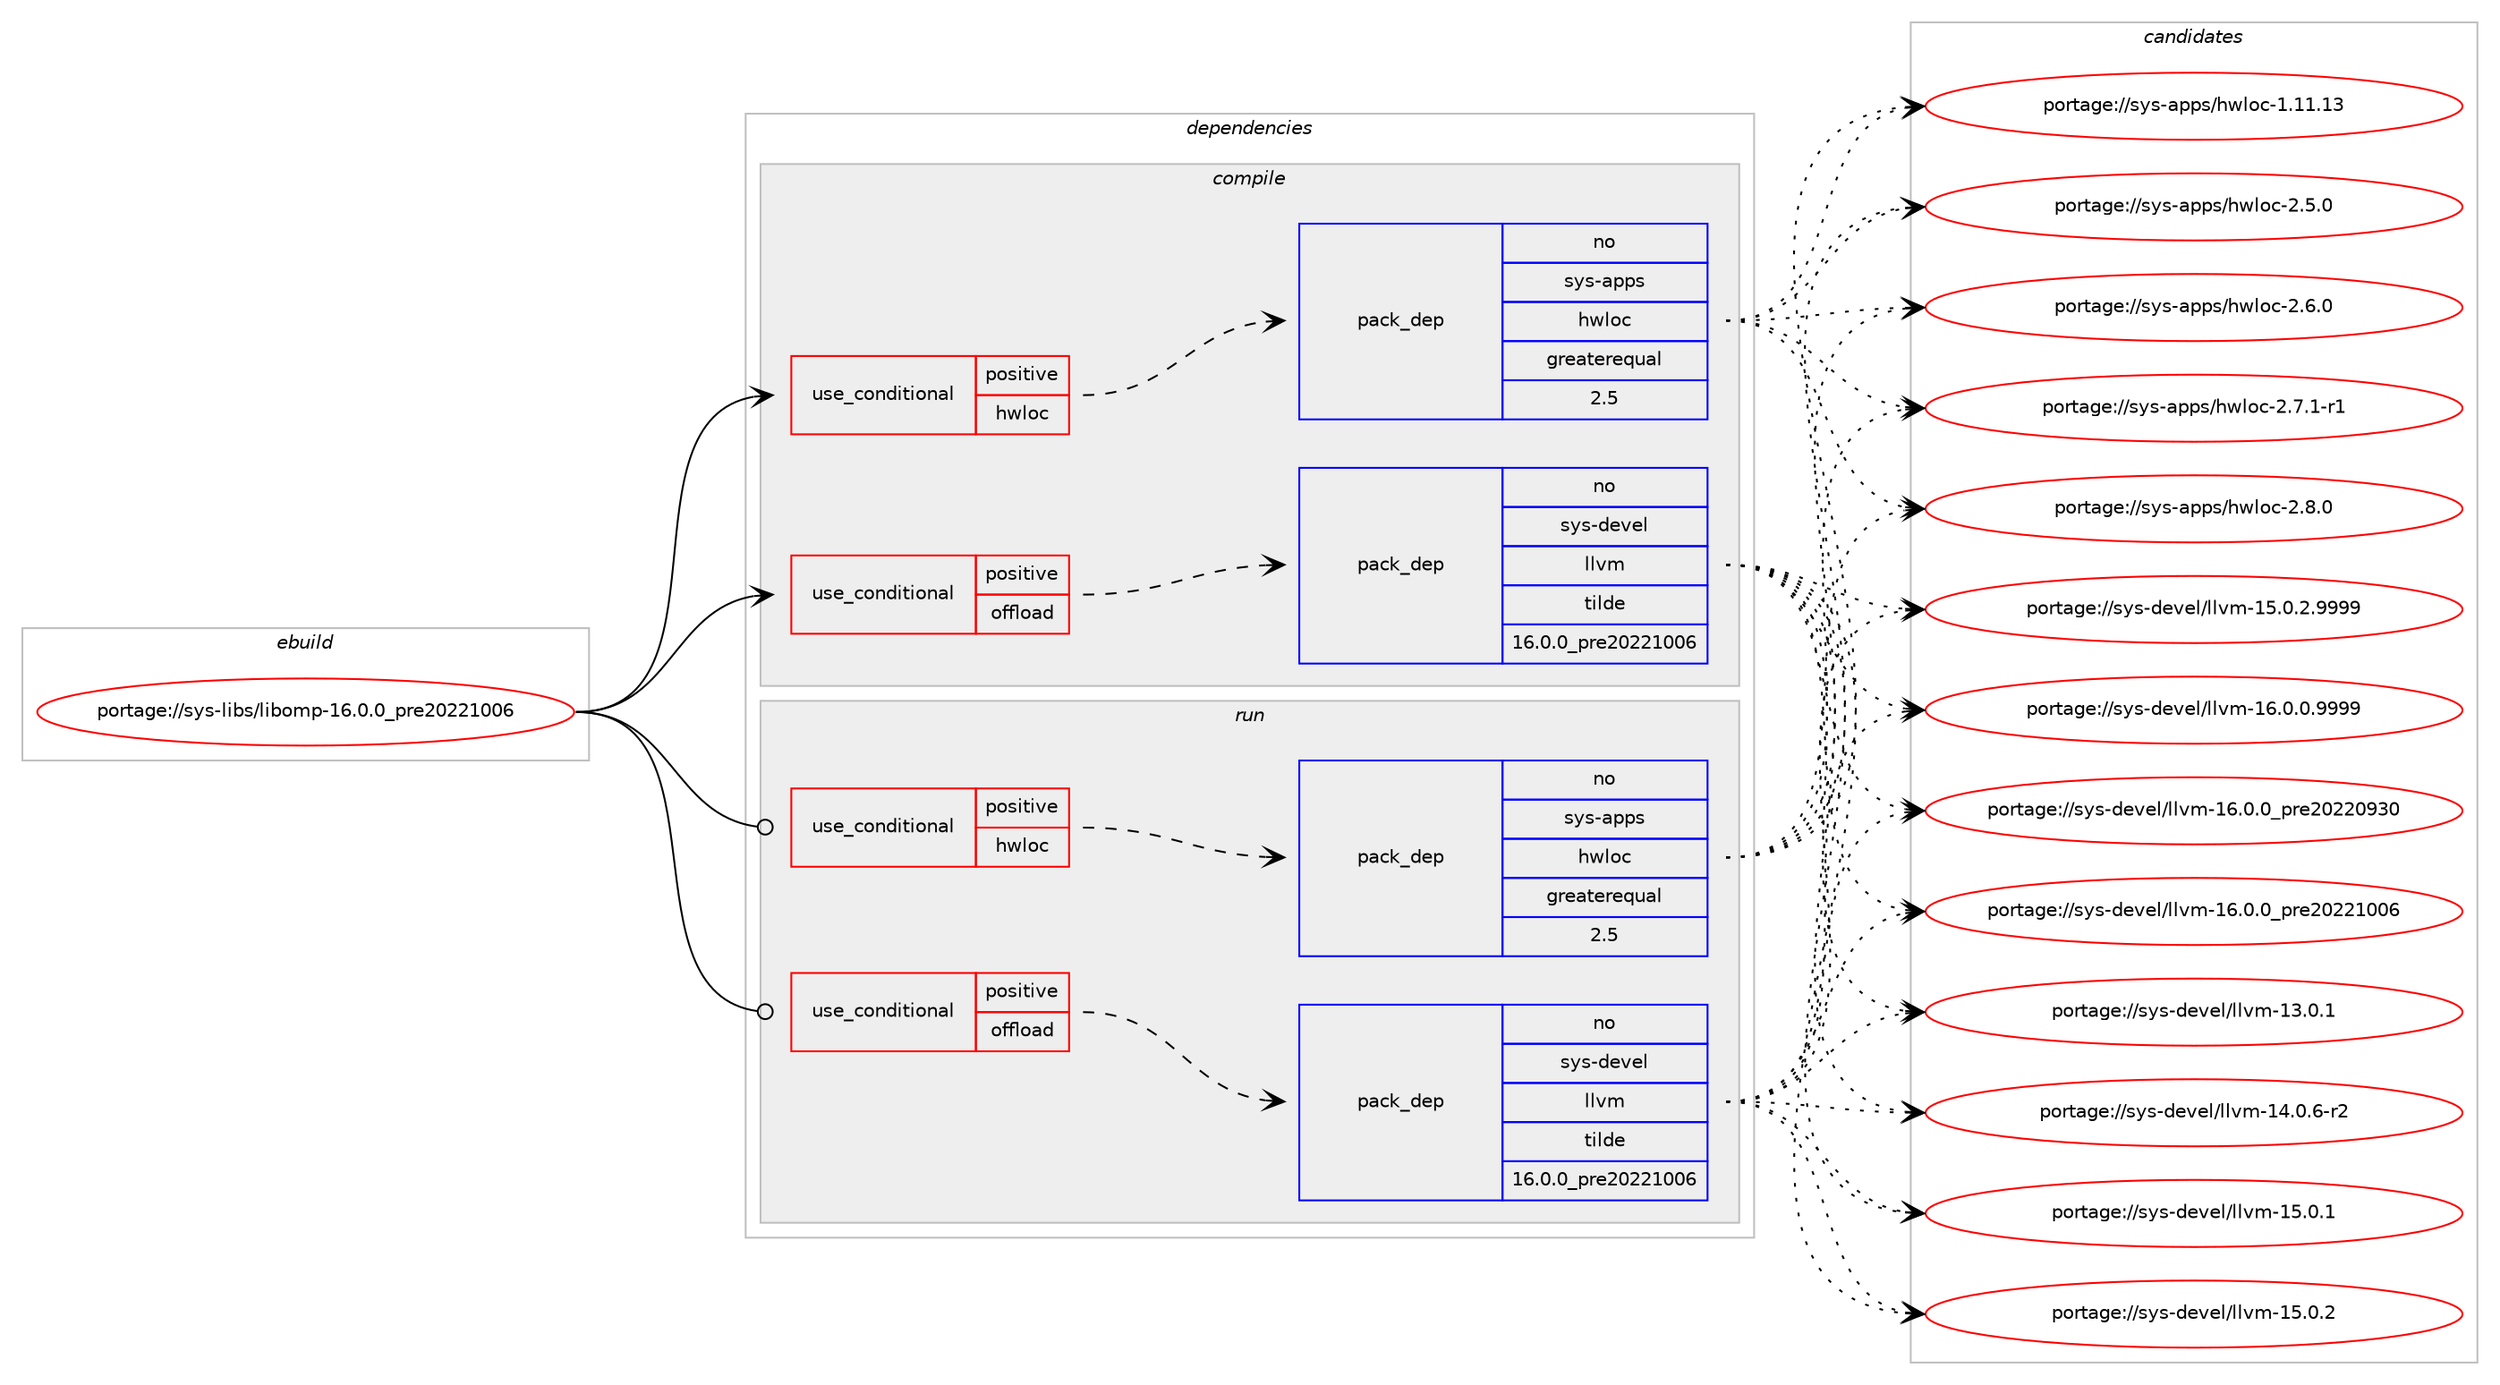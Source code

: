 digraph prolog {

# *************
# Graph options
# *************

newrank=true;
concentrate=true;
compound=true;
graph [rankdir=LR,fontname=Helvetica,fontsize=10,ranksep=1.5];#, ranksep=2.5, nodesep=0.2];
edge  [arrowhead=vee];
node  [fontname=Helvetica,fontsize=10];

# **********
# The ebuild
# **********

subgraph cluster_leftcol {
color=gray;
rank=same;
label=<<i>ebuild</i>>;
id [label="portage://sys-libs/libomp-16.0.0_pre20221006", color=red, width=4, href="../sys-libs/libomp-16.0.0_pre20221006.svg"];
}

# ****************
# The dependencies
# ****************

subgraph cluster_midcol {
color=gray;
label=<<i>dependencies</i>>;
subgraph cluster_compile {
fillcolor="#eeeeee";
style=filled;
label=<<i>compile</i>>;
subgraph cond581 {
dependency1060 [label=<<TABLE BORDER="0" CELLBORDER="1" CELLSPACING="0" CELLPADDING="4"><TR><TD ROWSPAN="3" CELLPADDING="10">use_conditional</TD></TR><TR><TD>positive</TD></TR><TR><TD>hwloc</TD></TR></TABLE>>, shape=none, color=red];
subgraph pack472 {
dependency1061 [label=<<TABLE BORDER="0" CELLBORDER="1" CELLSPACING="0" CELLPADDING="4" WIDTH="220"><TR><TD ROWSPAN="6" CELLPADDING="30">pack_dep</TD></TR><TR><TD WIDTH="110">no</TD></TR><TR><TD>sys-apps</TD></TR><TR><TD>hwloc</TD></TR><TR><TD>greaterequal</TD></TR><TR><TD>2.5</TD></TR></TABLE>>, shape=none, color=blue];
}
dependency1060:e -> dependency1061:w [weight=20,style="dashed",arrowhead="vee"];
}
id:e -> dependency1060:w [weight=20,style="solid",arrowhead="vee"];
subgraph cond582 {
dependency1062 [label=<<TABLE BORDER="0" CELLBORDER="1" CELLSPACING="0" CELLPADDING="4"><TR><TD ROWSPAN="3" CELLPADDING="10">use_conditional</TD></TR><TR><TD>positive</TD></TR><TR><TD>offload</TD></TR></TABLE>>, shape=none, color=red];
# *** BEGIN UNKNOWN DEPENDENCY TYPE (TODO) ***
# dependency1062 -> package_dependency(portage://sys-libs/libomp-16.0.0_pre20221006,install,no,virtual,libelf,none,[,,],any_same_slot,[use(optenable(abi_x86_32),negative),use(optenable(abi_x86_64),negative),use(optenable(abi_x86_x32),negative),use(optenable(abi_mips_n32),negative),use(optenable(abi_mips_n64),negative),use(optenable(abi_mips_o32),negative),use(optenable(abi_s390_32),negative),use(optenable(abi_s390_64),negative)])
# *** END UNKNOWN DEPENDENCY TYPE (TODO) ***

# *** BEGIN UNKNOWN DEPENDENCY TYPE (TODO) ***
# dependency1062 -> package_dependency(portage://sys-libs/libomp-16.0.0_pre20221006,install,no,dev-libs,libffi,none,[,,],any_same_slot,[use(optenable(abi_x86_32),negative),use(optenable(abi_x86_64),negative),use(optenable(abi_x86_x32),negative),use(optenable(abi_mips_n32),negative),use(optenable(abi_mips_n64),negative),use(optenable(abi_mips_o32),negative),use(optenable(abi_s390_32),negative),use(optenable(abi_s390_64),negative)])
# *** END UNKNOWN DEPENDENCY TYPE (TODO) ***

subgraph pack473 {
dependency1063 [label=<<TABLE BORDER="0" CELLBORDER="1" CELLSPACING="0" CELLPADDING="4" WIDTH="220"><TR><TD ROWSPAN="6" CELLPADDING="30">pack_dep</TD></TR><TR><TD WIDTH="110">no</TD></TR><TR><TD>sys-devel</TD></TR><TR><TD>llvm</TD></TR><TR><TD>tilde</TD></TR><TR><TD>16.0.0_pre20221006</TD></TR></TABLE>>, shape=none, color=blue];
}
dependency1062:e -> dependency1063:w [weight=20,style="dashed",arrowhead="vee"];
}
id:e -> dependency1062:w [weight=20,style="solid",arrowhead="vee"];
# *** BEGIN UNKNOWN DEPENDENCY TYPE (TODO) ***
# id -> package_dependency(portage://sys-libs/libomp-16.0.0_pre20221006,install,strong,sys-devel,llvm,none,[,,],[slot(0)],[])
# *** END UNKNOWN DEPENDENCY TYPE (TODO) ***

}
subgraph cluster_compileandrun {
fillcolor="#eeeeee";
style=filled;
label=<<i>compile and run</i>>;
}
subgraph cluster_run {
fillcolor="#eeeeee";
style=filled;
label=<<i>run</i>>;
subgraph cond583 {
dependency1064 [label=<<TABLE BORDER="0" CELLBORDER="1" CELLSPACING="0" CELLPADDING="4"><TR><TD ROWSPAN="3" CELLPADDING="10">use_conditional</TD></TR><TR><TD>positive</TD></TR><TR><TD>hwloc</TD></TR></TABLE>>, shape=none, color=red];
subgraph pack474 {
dependency1065 [label=<<TABLE BORDER="0" CELLBORDER="1" CELLSPACING="0" CELLPADDING="4" WIDTH="220"><TR><TD ROWSPAN="6" CELLPADDING="30">pack_dep</TD></TR><TR><TD WIDTH="110">no</TD></TR><TR><TD>sys-apps</TD></TR><TR><TD>hwloc</TD></TR><TR><TD>greaterequal</TD></TR><TR><TD>2.5</TD></TR></TABLE>>, shape=none, color=blue];
}
dependency1064:e -> dependency1065:w [weight=20,style="dashed",arrowhead="vee"];
}
id:e -> dependency1064:w [weight=20,style="solid",arrowhead="odot"];
subgraph cond584 {
dependency1066 [label=<<TABLE BORDER="0" CELLBORDER="1" CELLSPACING="0" CELLPADDING="4"><TR><TD ROWSPAN="3" CELLPADDING="10">use_conditional</TD></TR><TR><TD>positive</TD></TR><TR><TD>offload</TD></TR></TABLE>>, shape=none, color=red];
# *** BEGIN UNKNOWN DEPENDENCY TYPE (TODO) ***
# dependency1066 -> package_dependency(portage://sys-libs/libomp-16.0.0_pre20221006,run,no,virtual,libelf,none,[,,],any_same_slot,[use(optenable(abi_x86_32),negative),use(optenable(abi_x86_64),negative),use(optenable(abi_x86_x32),negative),use(optenable(abi_mips_n32),negative),use(optenable(abi_mips_n64),negative),use(optenable(abi_mips_o32),negative),use(optenable(abi_s390_32),negative),use(optenable(abi_s390_64),negative)])
# *** END UNKNOWN DEPENDENCY TYPE (TODO) ***

# *** BEGIN UNKNOWN DEPENDENCY TYPE (TODO) ***
# dependency1066 -> package_dependency(portage://sys-libs/libomp-16.0.0_pre20221006,run,no,dev-libs,libffi,none,[,,],any_same_slot,[use(optenable(abi_x86_32),negative),use(optenable(abi_x86_64),negative),use(optenable(abi_x86_x32),negative),use(optenable(abi_mips_n32),negative),use(optenable(abi_mips_n64),negative),use(optenable(abi_mips_o32),negative),use(optenable(abi_s390_32),negative),use(optenable(abi_s390_64),negative)])
# *** END UNKNOWN DEPENDENCY TYPE (TODO) ***

subgraph pack475 {
dependency1067 [label=<<TABLE BORDER="0" CELLBORDER="1" CELLSPACING="0" CELLPADDING="4" WIDTH="220"><TR><TD ROWSPAN="6" CELLPADDING="30">pack_dep</TD></TR><TR><TD WIDTH="110">no</TD></TR><TR><TD>sys-devel</TD></TR><TR><TD>llvm</TD></TR><TR><TD>tilde</TD></TR><TR><TD>16.0.0_pre20221006</TD></TR></TABLE>>, shape=none, color=blue];
}
dependency1066:e -> dependency1067:w [weight=20,style="dashed",arrowhead="vee"];
}
id:e -> dependency1066:w [weight=20,style="solid",arrowhead="odot"];
}
}

# **************
# The candidates
# **************

subgraph cluster_choices {
rank=same;
color=gray;
label=<<i>candidates</i>>;

subgraph choice472 {
color=black;
nodesep=1;
choice115121115459711211211547104119108111994549464949464951 [label="portage://sys-apps/hwloc-1.11.13", color=red, width=4,href="../sys-apps/hwloc-1.11.13.svg"];
choice11512111545971121121154710411910811199455046534648 [label="portage://sys-apps/hwloc-2.5.0", color=red, width=4,href="../sys-apps/hwloc-2.5.0.svg"];
choice11512111545971121121154710411910811199455046544648 [label="portage://sys-apps/hwloc-2.6.0", color=red, width=4,href="../sys-apps/hwloc-2.6.0.svg"];
choice115121115459711211211547104119108111994550465546494511449 [label="portage://sys-apps/hwloc-2.7.1-r1", color=red, width=4,href="../sys-apps/hwloc-2.7.1-r1.svg"];
choice11512111545971121121154710411910811199455046564648 [label="portage://sys-apps/hwloc-2.8.0", color=red, width=4,href="../sys-apps/hwloc-2.8.0.svg"];
dependency1061:e -> choice115121115459711211211547104119108111994549464949464951:w [style=dotted,weight="100"];
dependency1061:e -> choice11512111545971121121154710411910811199455046534648:w [style=dotted,weight="100"];
dependency1061:e -> choice11512111545971121121154710411910811199455046544648:w [style=dotted,weight="100"];
dependency1061:e -> choice115121115459711211211547104119108111994550465546494511449:w [style=dotted,weight="100"];
dependency1061:e -> choice11512111545971121121154710411910811199455046564648:w [style=dotted,weight="100"];
}
subgraph choice473 {
color=black;
nodesep=1;
choice115121115451001011181011084710810811810945495146484649 [label="portage://sys-devel/llvm-13.0.1", color=red, width=4,href="../sys-devel/llvm-13.0.1.svg"];
choice1151211154510010111810110847108108118109454952464846544511450 [label="portage://sys-devel/llvm-14.0.6-r2", color=red, width=4,href="../sys-devel/llvm-14.0.6-r2.svg"];
choice115121115451001011181011084710810811810945495346484649 [label="portage://sys-devel/llvm-15.0.1", color=red, width=4,href="../sys-devel/llvm-15.0.1.svg"];
choice115121115451001011181011084710810811810945495346484650 [label="portage://sys-devel/llvm-15.0.2", color=red, width=4,href="../sys-devel/llvm-15.0.2.svg"];
choice1151211154510010111810110847108108118109454953464846504657575757 [label="portage://sys-devel/llvm-15.0.2.9999", color=red, width=4,href="../sys-devel/llvm-15.0.2.9999.svg"];
choice1151211154510010111810110847108108118109454954464846484657575757 [label="portage://sys-devel/llvm-16.0.0.9999", color=red, width=4,href="../sys-devel/llvm-16.0.0.9999.svg"];
choice115121115451001011181011084710810811810945495446484648951121141015048505048575148 [label="portage://sys-devel/llvm-16.0.0_pre20220930", color=red, width=4,href="../sys-devel/llvm-16.0.0_pre20220930.svg"];
choice115121115451001011181011084710810811810945495446484648951121141015048505049484854 [label="portage://sys-devel/llvm-16.0.0_pre20221006", color=red, width=4,href="../sys-devel/llvm-16.0.0_pre20221006.svg"];
dependency1063:e -> choice115121115451001011181011084710810811810945495146484649:w [style=dotted,weight="100"];
dependency1063:e -> choice1151211154510010111810110847108108118109454952464846544511450:w [style=dotted,weight="100"];
dependency1063:e -> choice115121115451001011181011084710810811810945495346484649:w [style=dotted,weight="100"];
dependency1063:e -> choice115121115451001011181011084710810811810945495346484650:w [style=dotted,weight="100"];
dependency1063:e -> choice1151211154510010111810110847108108118109454953464846504657575757:w [style=dotted,weight="100"];
dependency1063:e -> choice1151211154510010111810110847108108118109454954464846484657575757:w [style=dotted,weight="100"];
dependency1063:e -> choice115121115451001011181011084710810811810945495446484648951121141015048505048575148:w [style=dotted,weight="100"];
dependency1063:e -> choice115121115451001011181011084710810811810945495446484648951121141015048505049484854:w [style=dotted,weight="100"];
}
subgraph choice474 {
color=black;
nodesep=1;
choice115121115459711211211547104119108111994549464949464951 [label="portage://sys-apps/hwloc-1.11.13", color=red, width=4,href="../sys-apps/hwloc-1.11.13.svg"];
choice11512111545971121121154710411910811199455046534648 [label="portage://sys-apps/hwloc-2.5.0", color=red, width=4,href="../sys-apps/hwloc-2.5.0.svg"];
choice11512111545971121121154710411910811199455046544648 [label="portage://sys-apps/hwloc-2.6.0", color=red, width=4,href="../sys-apps/hwloc-2.6.0.svg"];
choice115121115459711211211547104119108111994550465546494511449 [label="portage://sys-apps/hwloc-2.7.1-r1", color=red, width=4,href="../sys-apps/hwloc-2.7.1-r1.svg"];
choice11512111545971121121154710411910811199455046564648 [label="portage://sys-apps/hwloc-2.8.0", color=red, width=4,href="../sys-apps/hwloc-2.8.0.svg"];
dependency1065:e -> choice115121115459711211211547104119108111994549464949464951:w [style=dotted,weight="100"];
dependency1065:e -> choice11512111545971121121154710411910811199455046534648:w [style=dotted,weight="100"];
dependency1065:e -> choice11512111545971121121154710411910811199455046544648:w [style=dotted,weight="100"];
dependency1065:e -> choice115121115459711211211547104119108111994550465546494511449:w [style=dotted,weight="100"];
dependency1065:e -> choice11512111545971121121154710411910811199455046564648:w [style=dotted,weight="100"];
}
subgraph choice475 {
color=black;
nodesep=1;
choice115121115451001011181011084710810811810945495146484649 [label="portage://sys-devel/llvm-13.0.1", color=red, width=4,href="../sys-devel/llvm-13.0.1.svg"];
choice1151211154510010111810110847108108118109454952464846544511450 [label="portage://sys-devel/llvm-14.0.6-r2", color=red, width=4,href="../sys-devel/llvm-14.0.6-r2.svg"];
choice115121115451001011181011084710810811810945495346484649 [label="portage://sys-devel/llvm-15.0.1", color=red, width=4,href="../sys-devel/llvm-15.0.1.svg"];
choice115121115451001011181011084710810811810945495346484650 [label="portage://sys-devel/llvm-15.0.2", color=red, width=4,href="../sys-devel/llvm-15.0.2.svg"];
choice1151211154510010111810110847108108118109454953464846504657575757 [label="portage://sys-devel/llvm-15.0.2.9999", color=red, width=4,href="../sys-devel/llvm-15.0.2.9999.svg"];
choice1151211154510010111810110847108108118109454954464846484657575757 [label="portage://sys-devel/llvm-16.0.0.9999", color=red, width=4,href="../sys-devel/llvm-16.0.0.9999.svg"];
choice115121115451001011181011084710810811810945495446484648951121141015048505048575148 [label="portage://sys-devel/llvm-16.0.0_pre20220930", color=red, width=4,href="../sys-devel/llvm-16.0.0_pre20220930.svg"];
choice115121115451001011181011084710810811810945495446484648951121141015048505049484854 [label="portage://sys-devel/llvm-16.0.0_pre20221006", color=red, width=4,href="../sys-devel/llvm-16.0.0_pre20221006.svg"];
dependency1067:e -> choice115121115451001011181011084710810811810945495146484649:w [style=dotted,weight="100"];
dependency1067:e -> choice1151211154510010111810110847108108118109454952464846544511450:w [style=dotted,weight="100"];
dependency1067:e -> choice115121115451001011181011084710810811810945495346484649:w [style=dotted,weight="100"];
dependency1067:e -> choice115121115451001011181011084710810811810945495346484650:w [style=dotted,weight="100"];
dependency1067:e -> choice1151211154510010111810110847108108118109454953464846504657575757:w [style=dotted,weight="100"];
dependency1067:e -> choice1151211154510010111810110847108108118109454954464846484657575757:w [style=dotted,weight="100"];
dependency1067:e -> choice115121115451001011181011084710810811810945495446484648951121141015048505048575148:w [style=dotted,weight="100"];
dependency1067:e -> choice115121115451001011181011084710810811810945495446484648951121141015048505049484854:w [style=dotted,weight="100"];
}
}

}
